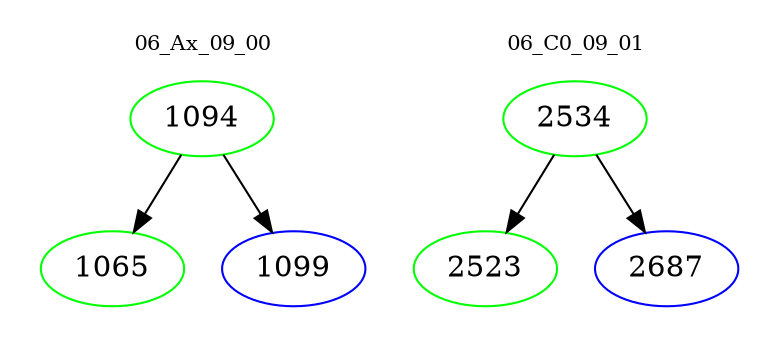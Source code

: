 digraph{
subgraph cluster_0 {
color = white
label = "06_Ax_09_00";
fontsize=10;
T0_1094 [label="1094", color="green"]
T0_1094 -> T0_1065 [color="black"]
T0_1065 [label="1065", color="green"]
T0_1094 -> T0_1099 [color="black"]
T0_1099 [label="1099", color="blue"]
}
subgraph cluster_1 {
color = white
label = "06_C0_09_01";
fontsize=10;
T1_2534 [label="2534", color="green"]
T1_2534 -> T1_2523 [color="black"]
T1_2523 [label="2523", color="green"]
T1_2534 -> T1_2687 [color="black"]
T1_2687 [label="2687", color="blue"]
}
}
